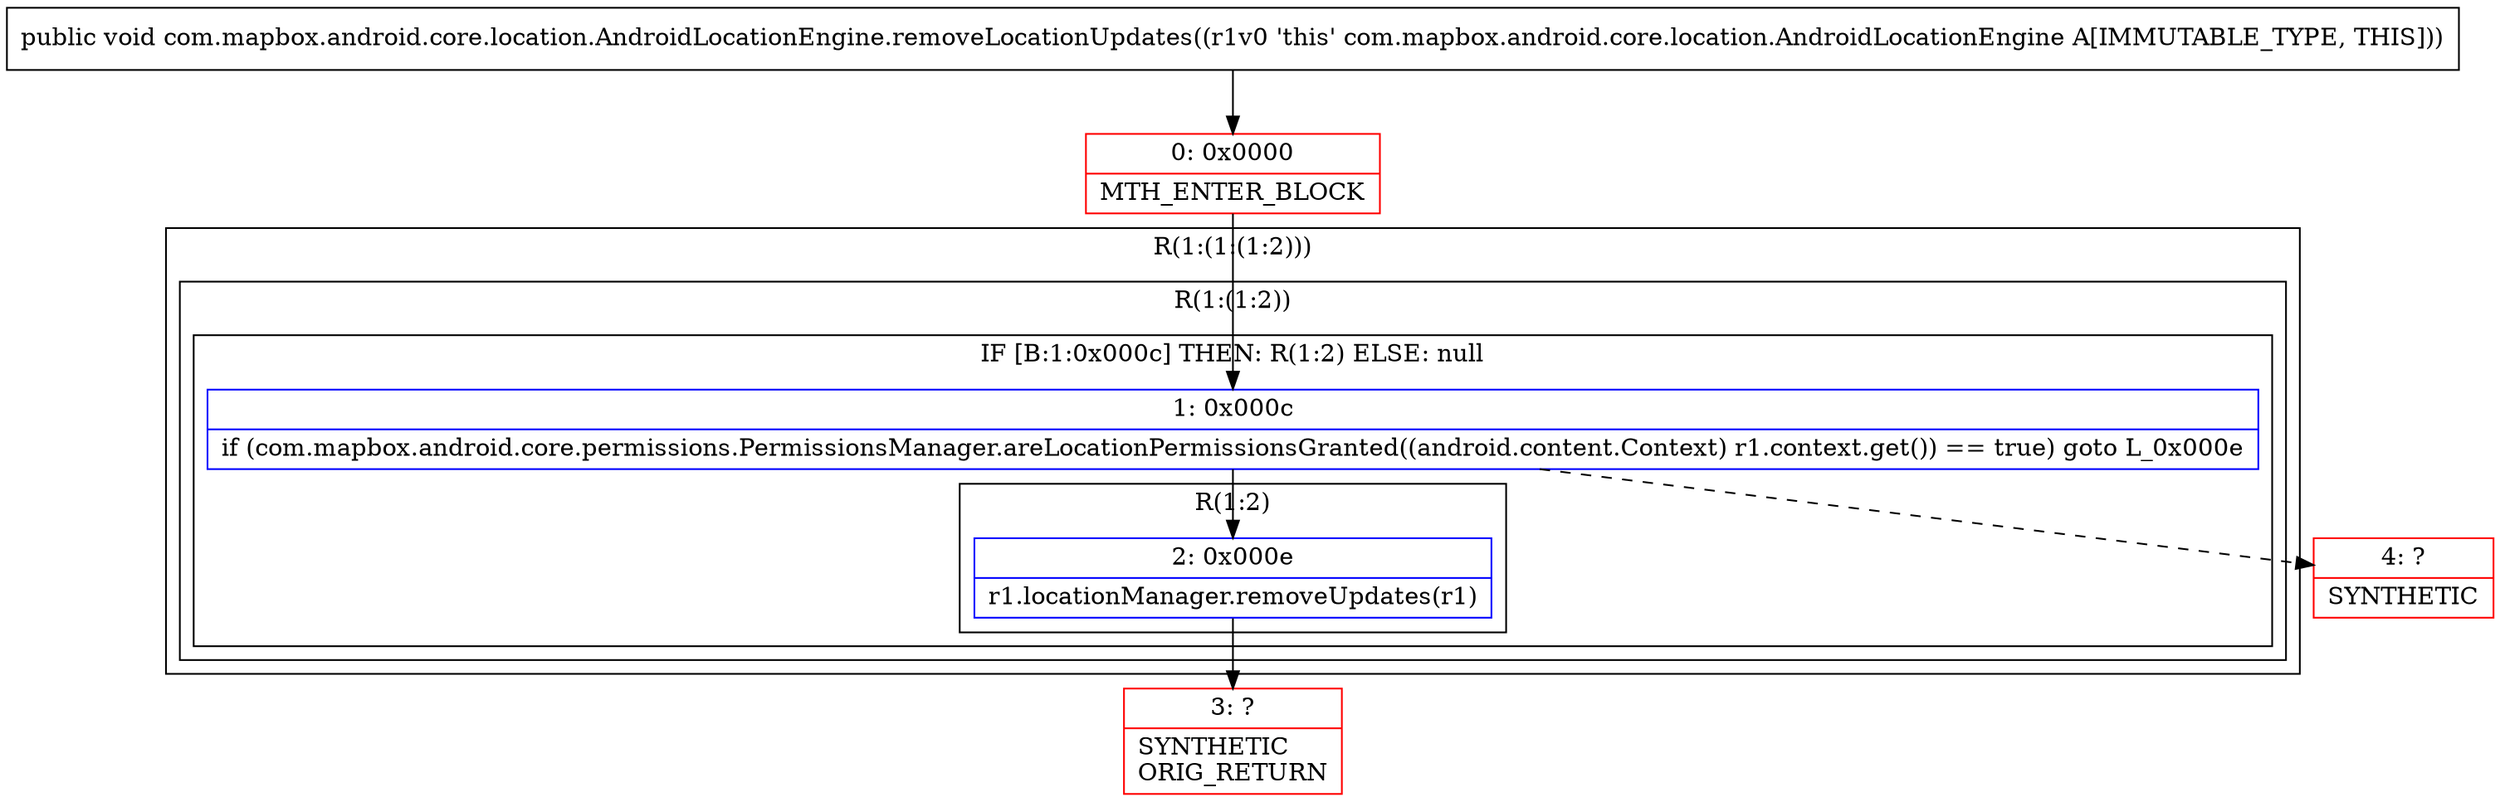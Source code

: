 digraph "CFG forcom.mapbox.android.core.location.AndroidLocationEngine.removeLocationUpdates()V" {
subgraph cluster_Region_838758704 {
label = "R(1:(1:(1:2)))";
node [shape=record,color=blue];
subgraph cluster_Region_1313991820 {
label = "R(1:(1:2))";
node [shape=record,color=blue];
subgraph cluster_IfRegion_1184021943 {
label = "IF [B:1:0x000c] THEN: R(1:2) ELSE: null";
node [shape=record,color=blue];
Node_1 [shape=record,label="{1\:\ 0x000c|if (com.mapbox.android.core.permissions.PermissionsManager.areLocationPermissionsGranted((android.content.Context) r1.context.get()) == true) goto L_0x000e\l}"];
subgraph cluster_Region_1512759131 {
label = "R(1:2)";
node [shape=record,color=blue];
Node_2 [shape=record,label="{2\:\ 0x000e|r1.locationManager.removeUpdates(r1)\l}"];
}
}
}
}
Node_0 [shape=record,color=red,label="{0\:\ 0x0000|MTH_ENTER_BLOCK\l}"];
Node_3 [shape=record,color=red,label="{3\:\ ?|SYNTHETIC\lORIG_RETURN\l}"];
Node_4 [shape=record,color=red,label="{4\:\ ?|SYNTHETIC\l}"];
MethodNode[shape=record,label="{public void com.mapbox.android.core.location.AndroidLocationEngine.removeLocationUpdates((r1v0 'this' com.mapbox.android.core.location.AndroidLocationEngine A[IMMUTABLE_TYPE, THIS])) }"];
MethodNode -> Node_0;
Node_1 -> Node_2;
Node_1 -> Node_4[style=dashed];
Node_2 -> Node_3;
Node_0 -> Node_1;
}

